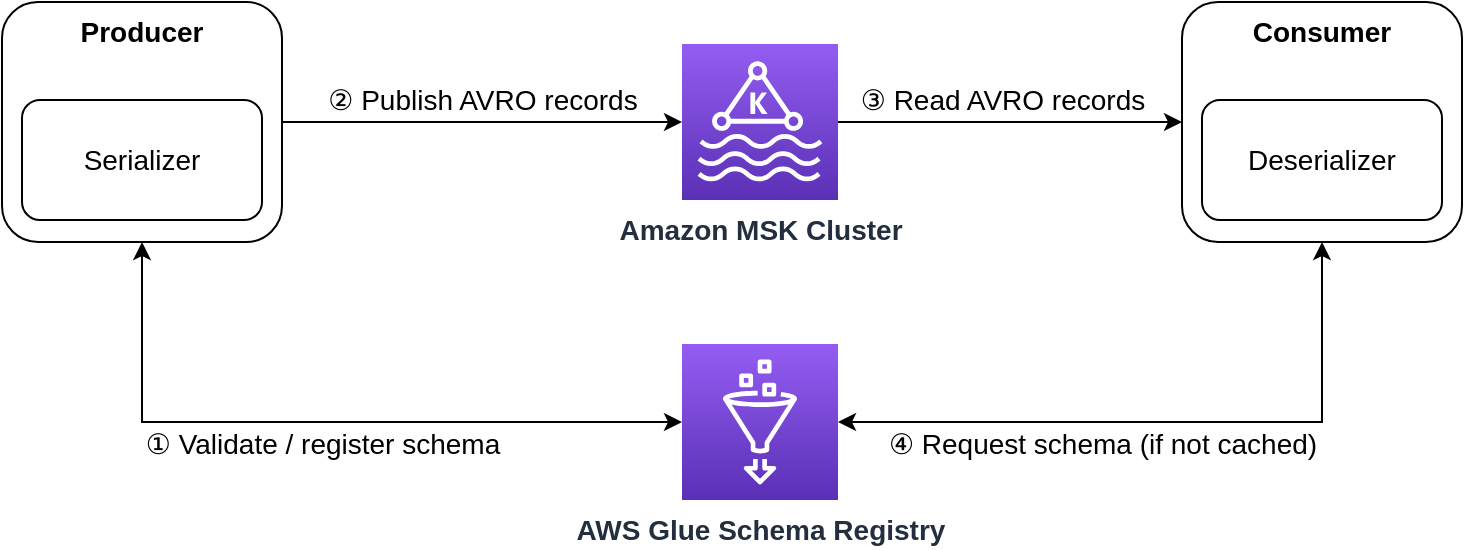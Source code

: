 <mxfile>
    <diagram id="Ht1M8jgEwFfnCIfOTk4-" name="Page-1">
        <mxGraphModel dx="2251" dy="1244" grid="1" gridSize="10" guides="1" tooltips="1" connect="1" arrows="1" fold="1" page="1" pageScale="1" pageWidth="1169" pageHeight="827" math="0" shadow="0">
            <root>
                <mxCell id="0"/>
                <mxCell id="1" parent="0"/>
                <mxCell id="eOu0USLBRQf4aK9qrBRd-1" value="&lt;b&gt;&lt;font style=&quot;font-size: 14px;&quot;&gt;AWS Glue Schema Registry&lt;/font&gt;&lt;/b&gt;" style="sketch=0;points=[[0,0,0],[0.25,0,0],[0.5,0,0],[0.75,0,0],[1,0,0],[0,1,0],[0.25,1,0],[0.5,1,0],[0.75,1,0],[1,1,0],[0,0.25,0],[0,0.5,0],[0,0.75,0],[1,0.25,0],[1,0.5,0],[1,0.75,0]];outlineConnect=0;fontColor=#232F3E;gradientColor=#945DF2;gradientDirection=north;fillColor=#5A30B5;strokeColor=#ffffff;dashed=0;verticalLabelPosition=bottom;verticalAlign=top;align=center;html=1;fontSize=12;fontStyle=0;aspect=fixed;shape=mxgraph.aws4.resourceIcon;resIcon=mxgraph.aws4.glue;" parent="1" vertex="1">
                    <mxGeometry x="520" y="300" width="78" height="78" as="geometry"/>
                </mxCell>
                <mxCell id="eOu0USLBRQf4aK9qrBRd-11" style="edgeStyle=orthogonalEdgeStyle;rounded=0;orthogonalLoop=1;jettySize=auto;html=1;exitX=1;exitY=0.5;exitDx=0;exitDy=0;exitPerimeter=0;entryX=0;entryY=0.5;entryDx=0;entryDy=0;fontSize=14;" parent="1" source="eOu0USLBRQf4aK9qrBRd-2" target="eOu0USLBRQf4aK9qrBRd-7" edge="1">
                    <mxGeometry relative="1" as="geometry"/>
                </mxCell>
                <mxCell id="eOu0USLBRQf4aK9qrBRd-2" value="&lt;font style=&quot;font-size: 14px;&quot;&gt;&lt;b&gt;Amazon MSK Cluster&lt;/b&gt;&lt;/font&gt;" style="sketch=0;points=[[0,0,0],[0.25,0,0],[0.5,0,0],[0.75,0,0],[1,0,0],[0,1,0],[0.25,1,0],[0.5,1,0],[0.75,1,0],[1,1,0],[0,0.25,0],[0,0.5,0],[0,0.75,0],[1,0.25,0],[1,0.5,0],[1,0.75,0]];outlineConnect=0;fontColor=#232F3E;gradientColor=#945DF2;gradientDirection=north;fillColor=#5A30B5;strokeColor=#ffffff;dashed=0;verticalLabelPosition=bottom;verticalAlign=top;align=center;html=1;fontSize=12;fontStyle=0;aspect=fixed;shape=mxgraph.aws4.resourceIcon;resIcon=mxgraph.aws4.managed_streaming_for_kafka;" parent="1" vertex="1">
                    <mxGeometry x="520" y="150" width="78" height="78" as="geometry"/>
                </mxCell>
                <mxCell id="eOu0USLBRQf4aK9qrBRd-9" style="edgeStyle=orthogonalEdgeStyle;rounded=0;orthogonalLoop=1;jettySize=auto;html=1;exitX=1;exitY=0.5;exitDx=0;exitDy=0;entryX=0;entryY=0.5;entryDx=0;entryDy=0;entryPerimeter=0;fontSize=14;" parent="1" source="eOu0USLBRQf4aK9qrBRd-5" target="eOu0USLBRQf4aK9qrBRd-2" edge="1">
                    <mxGeometry relative="1" as="geometry"/>
                </mxCell>
                <mxCell id="eOu0USLBRQf4aK9qrBRd-18" value="② Publish AVRO records" style="edgeLabel;html=1;align=center;verticalAlign=middle;resizable=0;points=[];fontSize=14;fontFamily=Helvetica;" parent="eOu0USLBRQf4aK9qrBRd-9" vertex="1" connectable="0">
                    <mxGeometry x="-0.102" y="-1" relative="1" as="geometry">
                        <mxPoint x="10" y="-12" as="offset"/>
                    </mxGeometry>
                </mxCell>
                <mxCell id="2" value="③ Read AVRO records" style="edgeLabel;html=1;align=center;verticalAlign=middle;resizable=0;points=[];fontSize=14;fontFamily=Helvetica;" vertex="1" connectable="0" parent="eOu0USLBRQf4aK9qrBRd-9">
                    <mxGeometry x="-0.102" y="-1" relative="1" as="geometry">
                        <mxPoint x="270" y="-12" as="offset"/>
                    </mxGeometry>
                </mxCell>
                <mxCell id="3" value="④&amp;nbsp;Request schema (if not cached)" style="edgeLabel;html=1;align=center;verticalAlign=middle;resizable=0;points=[];fontSize=14;fontFamily=Helvetica;" vertex="1" connectable="0" parent="eOu0USLBRQf4aK9qrBRd-9">
                    <mxGeometry x="-0.102" y="-1" relative="1" as="geometry">
                        <mxPoint x="320" y="160" as="offset"/>
                    </mxGeometry>
                </mxCell>
                <mxCell id="eOu0USLBRQf4aK9qrBRd-10" style="edgeStyle=orthogonalEdgeStyle;rounded=0;orthogonalLoop=1;jettySize=auto;html=1;exitX=0.5;exitY=1;exitDx=0;exitDy=0;entryX=0;entryY=0.5;entryDx=0;entryDy=0;entryPerimeter=0;fontSize=14;startArrow=classic;startFill=1;" parent="1" source="eOu0USLBRQf4aK9qrBRd-5" target="eOu0USLBRQf4aK9qrBRd-1" edge="1">
                    <mxGeometry relative="1" as="geometry"/>
                </mxCell>
                <mxCell id="eOu0USLBRQf4aK9qrBRd-15" value="① Validate / register schema" style="edgeLabel;html=1;align=center;verticalAlign=middle;resizable=0;points=[];fontSize=14;" parent="eOu0USLBRQf4aK9qrBRd-10" vertex="1" connectable="0">
                    <mxGeometry x="-0.056" y="-1" relative="1" as="geometry">
                        <mxPoint x="10" y="10" as="offset"/>
                    </mxGeometry>
                </mxCell>
                <mxCell id="eOu0USLBRQf4aK9qrBRd-5" value="&lt;b&gt;Producer&lt;/b&gt;" style="rounded=1;whiteSpace=wrap;html=1;fontSize=14;verticalAlign=top;" parent="1" vertex="1">
                    <mxGeometry x="180" y="129" width="140" height="120" as="geometry"/>
                </mxCell>
                <mxCell id="eOu0USLBRQf4aK9qrBRd-4" value="Serializer" style="rounded=1;whiteSpace=wrap;html=1;fontSize=14;" parent="1" vertex="1">
                    <mxGeometry x="190" y="178" width="120" height="60" as="geometry"/>
                </mxCell>
                <mxCell id="eOu0USLBRQf4aK9qrBRd-12" style="edgeStyle=orthogonalEdgeStyle;rounded=0;orthogonalLoop=1;jettySize=auto;html=1;exitX=0.5;exitY=1;exitDx=0;exitDy=0;entryX=1;entryY=0.5;entryDx=0;entryDy=0;entryPerimeter=0;fontSize=14;startArrow=classic;startFill=1;" parent="1" source="eOu0USLBRQf4aK9qrBRd-7" target="eOu0USLBRQf4aK9qrBRd-1" edge="1">
                    <mxGeometry relative="1" as="geometry"/>
                </mxCell>
                <mxCell id="eOu0USLBRQf4aK9qrBRd-7" value="&lt;b&gt;Consumer&lt;/b&gt;" style="rounded=1;whiteSpace=wrap;html=1;fontSize=14;verticalAlign=top;" parent="1" vertex="1">
                    <mxGeometry x="770" y="129" width="140" height="120" as="geometry"/>
                </mxCell>
                <mxCell id="eOu0USLBRQf4aK9qrBRd-8" value="Deserializer" style="rounded=1;whiteSpace=wrap;html=1;fontSize=14;" parent="1" vertex="1">
                    <mxGeometry x="780" y="178" width="120" height="60" as="geometry"/>
                </mxCell>
            </root>
        </mxGraphModel>
    </diagram>
</mxfile>
